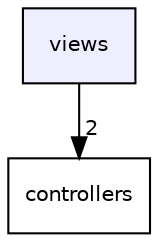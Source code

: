 digraph "views" {
  compound=true
  node [ fontsize="10", fontname="Helvetica"];
  edge [ labelfontsize="10", labelfontname="Helvetica"];
  dir_810e6677597a758262d47477e73b118d [shape=box, label="views", style="filled", fillcolor="#eeeeff", pencolor="black", URL="dir_810e6677597a758262d47477e73b118d.html"];
  dir_87b6ed4386158a4d6cd0ecd5fb5bd5c2 [shape=box label="controllers" URL="dir_87b6ed4386158a4d6cd0ecd5fb5bd5c2.html"];
  dir_810e6677597a758262d47477e73b118d->dir_87b6ed4386158a4d6cd0ecd5fb5bd5c2 [headlabel="2", labeldistance=1.5 headhref="dir_000002_000000.html"];
}
